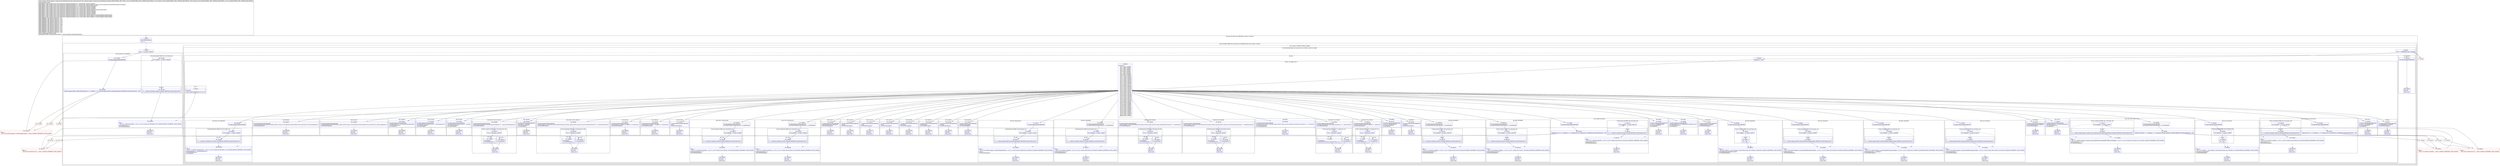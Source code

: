 digraph "CFG forandroid.support.v4.media.session.IMediaSession.Stub.onTransact(ILandroid\/os\/Parcel;Landroid\/os\/Parcel;I)Z" {
subgraph cluster_Region_1182749345 {
label = "R(2:0|(5:181|182|(1:187)|188|189)(1:(2:4|5)(2:179|180)))";
node [shape=record,color=blue];
Node_0 [shape=record,label="{0\:\ 0x0000|MTH_ENTER_BLOCK\l|? r1 = 0\l}"];
subgraph cluster_IfRegion_126417995 {
label = "IF [B:1:0x0004] THEN: R(5:181|182|(1:187)|188|189) ELSE: R(1:(2:4|5)(2:179|180))";
node [shape=record,color=blue];
Node_1 [shape=record,label="{1\:\ 0x0004|if (r4 == 51) goto L_0x042d\l}"];
subgraph cluster_Region_2105151607 {
label = "R(5:181|182|(1:187)|188|189)";
node [shape=record,color=blue];
Node_181 [shape=record,label="{181\:\ 0x042d|r5.enforceInterface(DESCRIPTOR)\l}"];
Node_182 [shape=record,label="{182\:\ 0x0436|android.support.p000v4.media.RatingCompat r4 = r5.readInt() != 0 ? android.support.p000v4.media.RatingCompat.CREATOR.createFromParcel(r5) : null\l}"];
subgraph cluster_IfRegion_1711595202 {
label = "IF [B:186:0x0446] THEN: R(1:187) ELSE: null";
node [shape=record,color=blue];
Node_186 [shape=record,label="{186\:\ 0x0446|if (r5.readInt() != 0) goto L_0x0448\l}"];
subgraph cluster_Region_747026738 {
label = "R(1:187)";
node [shape=record,color=blue];
Node_187 [shape=record,label="{187\:\ 0x0448|r1 = (android.os.Bundle) android.os.Bundle.CREATOR.createFromParcel(r5)\l}"];
}
}
Node_188 [shape=record,label="{188\:\ 0x0451|PHI: r1 \l  PHI: (r1v1 android.os.Bundle) = (r1v0 ?), (r1v43 ?) binds: [B:186:0x0446, B:187:0x0448] A[DONT_GENERATE, DONT_INLINE]\l|rateWithExtras(r4, r1)\lr6.writeNoException()\l}"];
Node_189 [shape=record,label="{189\:\ 0x0457|RETURN\l|return true\l}"];
}
subgraph cluster_Region_993001277 {
label = "R(1:(2:4|5)(2:179|180)) | ELSE_IF_CHAIN\l";
node [shape=record,color=blue];
subgraph cluster_IfRegion_684253199 {
label = "IF [B:3:0x0009] THEN: R(2:4|5) ELSE: R(2:179|180) | ELSE_IF_CHAIN\l";
node [shape=record,color=blue];
Node_3 [shape=record,label="{3\:\ 0x0009|if (r4 != 1598968902) goto L_0x000b\l}"];
subgraph cluster_Region_1462304630 {
label = "R(2:4|5)";
node [shape=record,color=blue];
Node_4 [shape=record,label="{4\:\ 0x000b|boolean r0 = false\l}"];
subgraph cluster_SwitchRegion_1751268345 {
label = "Switch: 48, default: R(1:7)";
node [shape=record,color=blue];
Node_5 [shape=record,label="{5\:\ 0x000c|switch(r4) \{\l    case 1: goto L_0x03f8;\l    case 2: goto L_0x03d9;\l    case 3: goto L_0x03c5;\l    case 4: goto L_0x03b1;\l    case 5: goto L_0x03a1;\l    case 6: goto L_0x0391;\l    case 7: goto L_0x0381;\l    case 8: goto L_0x0368;\l    case 9: goto L_0x0358;\l    case 10: goto L_0x033f;\l    case 11: goto L_0x0327;\l    case 12: goto L_0x030f;\l    case 13: goto L_0x0303;\l    case 14: goto L_0x02e4;\l    case 15: goto L_0x02c5;\l    case 16: goto L_0x029a;\l    case 17: goto L_0x028a;\l    case 18: goto L_0x027e;\l    case 19: goto L_0x0272;\l    case 20: goto L_0x0266;\l    case 21: goto L_0x025a;\l    case 22: goto L_0x024e;\l    case 23: goto L_0x0242;\l    case 24: goto L_0x0232;\l    case 25: goto L_0x0217;\l    case 26: goto L_0x01f8;\l    case 27: goto L_0x01df;\l    case 28: goto L_0x01c6;\l    case 29: goto L_0x01b6;\l    case 30: goto L_0x019d;\l    case 31: goto L_0x0184;\l    case 32: goto L_0x0174;\l    case 33: goto L_0x0168;\l    case 34: goto L_0x0149;\l    case 35: goto L_0x012a;\l    case 36: goto L_0x00ff;\l    case 37: goto L_0x00ef;\l    case 38: goto L_0x00df;\l    case 39: goto L_0x00cf;\l    case 40: goto L_0x00bc;\l    case 41: goto L_0x00a1;\l    case 42: goto L_0x0082;\l    case 43: goto L_0x0067;\l    case 44: goto L_0x0057;\l    case 45: goto L_0x0047;\l    case 46: goto L_0x0034;\l    case 47: goto L_0x0024;\l    case 48: goto L_0x0014;\l    default: goto L_0x000f;\l\}\l}"];
subgraph cluster_Region_358702540 {
label = "R(5:170|171|(1:176)|177|178)";
node [shape=record,color=blue];
Node_170 [shape=record,label="{170\:\ 0x03f8|r5.enforceInterface(DESCRIPTOR)\ljava.lang.String java.lang.String r4 = r5.readString()\l}"];
Node_171 [shape=record,label="{171\:\ 0x0405|android.os.Bundle r7 = r5.readInt() != 0 ? (android.os.Bundle) android.os.Bundle.CREATOR.createFromParcel(r5) : null\l}"];
subgraph cluster_IfRegion_684722937 {
label = "IF [B:175:0x0415] THEN: R(1:176) ELSE: null";
node [shape=record,color=blue];
Node_175 [shape=record,label="{175\:\ 0x0415|if (r5.readInt() != 0) goto L_0x0417\l}"];
subgraph cluster_Region_572082650 {
label = "R(1:176)";
node [shape=record,color=blue];
Node_176 [shape=record,label="{176\:\ 0x0417|r1 = android.support.p000v4.media.session.MediaSessionCompat.ResultReceiverWrapper.CREATOR.createFromParcel(r5)\l}"];
}
}
Node_177 [shape=record,label="{177\:\ 0x0420|PHI: r1 \l  PHI: (r1v4 android.support.v4.media.session.MediaSessionCompat$ResultReceiverWrapper) = (r1v0 ?), (r1v44 ?) binds: [B:175:0x0415, B:176:0x0417] A[DONT_GENERATE, DONT_INLINE]\l|sendCommand(r4, r7, r1)\lr6.writeNoException()\l}"];
Node_178 [shape=record,label="{178\:\ 0x0426|RETURN\l|return true\l}"];
}
subgraph cluster_Region_562558603 {
label = "R(4:165|(1:167)|168|169)";
node [shape=record,color=blue];
Node_165 [shape=record,label="{165\:\ 0x03d9|r5.enforceInterface(DESCRIPTOR)\l}"];
subgraph cluster_IfRegion_1816317641 {
label = "IF [B:166:0x03e2] THEN: R(1:167) ELSE: null";
node [shape=record,color=blue];
Node_166 [shape=record,label="{166\:\ 0x03e2|if (r5.readInt() != 0) goto L_0x03e4\l}"];
subgraph cluster_Region_1833460469 {
label = "R(1:167)";
node [shape=record,color=blue];
Node_167 [shape=record,label="{167\:\ 0x03e4|r1 = (android.view.KeyEvent) android.view.KeyEvent.CREATOR.createFromParcel(r5)\l}"];
}
}
Node_168 [shape=record,label="{168\:\ 0x03ed|PHI: r1 \l  PHI: (r1v7 android.view.KeyEvent) = (r1v0 ?), (r1v45 ?) binds: [B:166:0x03e2, B:167:0x03e4] A[DONT_GENERATE, DONT_INLINE]\l|boolean boolean r4 = sendMediaButton(r1)\lr6.writeNoException()\lr6.writeInt(r4)\l}"];
Node_169 [shape=record,label="{169\:\ 0x03f7|RETURN\l|return true\l}"];
}
subgraph cluster_Region_56988630 {
label = "R(2:163|164)";
node [shape=record,color=blue];
Node_163 [shape=record,label="{163\:\ 0x03c5|r5.enforceInterface(DESCRIPTOR)\lregisterCallbackListener(android.support.p000v4.media.session.IMediaControllerCallback.Stub.asInterface(r5.readStrongBinder()))\lr6.writeNoException()\l}"];
Node_164 [shape=record,label="{164\:\ 0x03d8|RETURN\l|return true\l}"];
}
subgraph cluster_Region_2057424304 {
label = "R(2:161|162)";
node [shape=record,color=blue];
Node_161 [shape=record,label="{161\:\ 0x03b1|r5.enforceInterface(DESCRIPTOR)\lunregisterCallbackListener(android.support.p000v4.media.session.IMediaControllerCallback.Stub.asInterface(r5.readStrongBinder()))\lr6.writeNoException()\l}"];
Node_162 [shape=record,label="{162\:\ 0x03c4|RETURN\l|return true\l}"];
}
subgraph cluster_Region_596645123 {
label = "R(2:159|160)";
node [shape=record,color=blue];
Node_159 [shape=record,label="{159\:\ 0x03a1|r5.enforceInterface(DESCRIPTOR)\lboolean boolean r4 = isTransportControlEnabled()\lr6.writeNoException()\lr6.writeInt(r4)\l}"];
Node_160 [shape=record,label="{160\:\ 0x03b0|RETURN\l|return true\l}"];
}
subgraph cluster_Region_409955230 {
label = "R(2:157|158)";
node [shape=record,color=blue];
Node_157 [shape=record,label="{157\:\ 0x0391|r5.enforceInterface(DESCRIPTOR)\ljava.lang.String java.lang.String r4 = getPackageName()\lr6.writeNoException()\lr6.writeString(r4)\l}"];
Node_158 [shape=record,label="{158\:\ 0x03a0|RETURN\l|return true\l}"];
}
subgraph cluster_Region_1813463591 {
label = "R(2:155|156)";
node [shape=record,color=blue];
Node_155 [shape=record,label="{155\:\ 0x0381|r5.enforceInterface(DESCRIPTOR)\ljava.lang.String java.lang.String r4 = getTag()\lr6.writeNoException()\lr6.writeString(r4)\l}"];
Node_156 [shape=record,label="{156\:\ 0x0390|RETURN\l|return true\l}"];
}
subgraph cluster_Region_351309029 {
label = "R(3:150|(1:152)(1:153)|154)";
node [shape=record,color=blue];
Node_150 [shape=record,label="{150\:\ 0x0368|r5.enforceInterface(DESCRIPTOR)\landroid.app.PendingIntent android.app.PendingIntent r4 = getLaunchPendingIntent()\lr6.writeNoException()\l}"];
subgraph cluster_IfRegion_938191733 {
label = "IF [B:151:0x0374] THEN: R(1:152) ELSE: R(1:153)";
node [shape=record,color=blue];
Node_151 [shape=record,label="{151\:\ 0x0374|if (r4 != null) goto L_0x0376\l}"];
subgraph cluster_Region_1421546893 {
label = "R(1:152)";
node [shape=record,color=blue];
Node_152 [shape=record,label="{152\:\ 0x0376|r6.writeInt(1)\lr4.writeToParcel(r6, 1)\l}"];
}
subgraph cluster_Region_1385076703 {
label = "R(1:153)";
node [shape=record,color=blue];
Node_153 [shape=record,label="{153\:\ 0x037d|r6.writeInt(0)\l}"];
}
}
Node_154 [shape=record,label="{154\:\ 0x0380|RETURN\l|return true\l}"];
}
subgraph cluster_Region_40596295 {
label = "R(2:148|149)";
node [shape=record,color=blue];
Node_148 [shape=record,label="{148\:\ 0x0358|r5.enforceInterface(DESCRIPTOR)\llong long r4 = getFlags()\lr6.writeNoException()\lr6.writeLong(r4)\l}"];
Node_149 [shape=record,label="{149\:\ 0x0367|RETURN\l|return true\l}"];
}
subgraph cluster_Region_317472843 {
label = "R(3:143|(1:145)(1:146)|147)";
node [shape=record,color=blue];
Node_143 [shape=record,label="{143\:\ 0x033f|r5.enforceInterface(DESCRIPTOR)\landroid.support.v4.media.session.ParcelableVolumeInfo android.support.p000v4.media.session.ParcelableVolumeInfo r4 = getVolumeAttributes()\lr6.writeNoException()\l}"];
subgraph cluster_IfRegion_2025255264 {
label = "IF [B:144:0x034b] THEN: R(1:145) ELSE: R(1:146)";
node [shape=record,color=blue];
Node_144 [shape=record,label="{144\:\ 0x034b|if (r4 != null) goto L_0x034d\l}"];
subgraph cluster_Region_1957528710 {
label = "R(1:145)";
node [shape=record,color=blue];
Node_145 [shape=record,label="{145\:\ 0x034d|r6.writeInt(1)\lr4.writeToParcel(r6, 1)\l}"];
}
subgraph cluster_Region_683683777 {
label = "R(1:146)";
node [shape=record,color=blue];
Node_146 [shape=record,label="{146\:\ 0x0354|r6.writeInt(0)\l}"];
}
}
Node_147 [shape=record,label="{147\:\ 0x0357|RETURN\l|return true\l}"];
}
subgraph cluster_Region_127201836 {
label = "R(2:141|142)";
node [shape=record,color=blue];
Node_141 [shape=record,label="{141\:\ 0x0327|r5.enforceInterface(DESCRIPTOR)\ladjustVolume(r5.readInt(), r5.readInt(), r5.readString())\lr6.writeNoException()\l}"];
Node_142 [shape=record,label="{142\:\ 0x033e|RETURN\l|return true\l}"];
}
subgraph cluster_Region_1940677411 {
label = "R(2:139|140)";
node [shape=record,color=blue];
Node_139 [shape=record,label="{139\:\ 0x030f|r5.enforceInterface(DESCRIPTOR)\lsetVolumeTo(r5.readInt(), r5.readInt(), r5.readString())\lr6.writeNoException()\l}"];
Node_140 [shape=record,label="{140\:\ 0x0326|RETURN\l|return true\l}"];
}
subgraph cluster_Region_1438266086 {
label = "R(2:137|138)";
node [shape=record,color=blue];
Node_137 [shape=record,label="{137\:\ 0x0303|r5.enforceInterface(DESCRIPTOR)\lplay()\lr6.writeNoException()\l}"];
Node_138 [shape=record,label="{138\:\ 0x030e|RETURN\l|return true\l}"];
}
subgraph cluster_Region_1224062182 {
label = "R(4:132|(1:134)|135|136)";
node [shape=record,color=blue];
Node_132 [shape=record,label="{132\:\ 0x02e4|r5.enforceInterface(DESCRIPTOR)\ljava.lang.String java.lang.String r4 = r5.readString()\l}"];
subgraph cluster_IfRegion_2083365303 {
label = "IF [B:133:0x02f1] THEN: R(1:134) ELSE: null";
node [shape=record,color=blue];
Node_133 [shape=record,label="{133\:\ 0x02f1|if (r5.readInt() != 0) goto L_0x02f3\l}"];
subgraph cluster_Region_1360973735 {
label = "R(1:134)";
node [shape=record,color=blue];
Node_134 [shape=record,label="{134\:\ 0x02f3|r1 = (android.os.Bundle) android.os.Bundle.CREATOR.createFromParcel(r5)\l}"];
}
}
Node_135 [shape=record,label="{135\:\ 0x02fc|PHI: r1 \l  PHI: (r1v10 android.os.Bundle) = (r1v0 ?), (r1v46 ?) binds: [B:133:0x02f1, B:134:0x02f3] A[DONT_GENERATE, DONT_INLINE]\l|playFromMediaId(r4, r1)\lr6.writeNoException()\l}"];
Node_136 [shape=record,label="{136\:\ 0x0302|RETURN\l|return true\l}"];
}
subgraph cluster_Region_1696726055 {
label = "R(4:127|(1:129)|130|131)";
node [shape=record,color=blue];
Node_127 [shape=record,label="{127\:\ 0x02c5|r5.enforceInterface(DESCRIPTOR)\ljava.lang.String java.lang.String r4 = r5.readString()\l}"];
subgraph cluster_IfRegion_1544042892 {
label = "IF [B:128:0x02d2] THEN: R(1:129) ELSE: null";
node [shape=record,color=blue];
Node_128 [shape=record,label="{128\:\ 0x02d2|if (r5.readInt() != 0) goto L_0x02d4\l}"];
subgraph cluster_Region_1221108639 {
label = "R(1:129)";
node [shape=record,color=blue];
Node_129 [shape=record,label="{129\:\ 0x02d4|r1 = (android.os.Bundle) android.os.Bundle.CREATOR.createFromParcel(r5)\l}"];
}
}
Node_130 [shape=record,label="{130\:\ 0x02dd|PHI: r1 \l  PHI: (r1v13 android.os.Bundle) = (r1v0 ?), (r1v47 ?) binds: [B:128:0x02d2, B:129:0x02d4] A[DONT_GENERATE, DONT_INLINE]\l|playFromSearch(r4, r1)\lr6.writeNoException()\l}"];
Node_131 [shape=record,label="{131\:\ 0x02e3|RETURN\l|return true\l}"];
}
subgraph cluster_Region_2050052722 {
label = "R(5:118|119|(1:124)|125|126)";
node [shape=record,color=blue];
Node_118 [shape=record,label="{118\:\ 0x029a|r5.enforceInterface(DESCRIPTOR)\l}"];
Node_119 [shape=record,label="{119\:\ 0x02a3|android.net.Uri r4 = r5.readInt() != 0 ? (android.net.Uri) android.net.Uri.CREATOR.createFromParcel(r5) : null\l}"];
subgraph cluster_IfRegion_1286470741 {
label = "IF [B:123:0x02b3] THEN: R(1:124) ELSE: null";
node [shape=record,color=blue];
Node_123 [shape=record,label="{123\:\ 0x02b3|if (r5.readInt() != 0) goto L_0x02b5\l}"];
subgraph cluster_Region_553088197 {
label = "R(1:124)";
node [shape=record,color=blue];
Node_124 [shape=record,label="{124\:\ 0x02b5|r1 = (android.os.Bundle) android.os.Bundle.CREATOR.createFromParcel(r5)\l}"];
}
}
Node_125 [shape=record,label="{125\:\ 0x02be|PHI: r1 \l  PHI: (r1v16 android.os.Bundle) = (r1v0 ?), (r1v48 ?) binds: [B:123:0x02b3, B:124:0x02b5] A[DONT_GENERATE, DONT_INLINE]\l|playFromUri(r4, r1)\lr6.writeNoException()\l}"];
Node_126 [shape=record,label="{126\:\ 0x02c4|RETURN\l|return true\l}"];
}
subgraph cluster_Region_1208277540 {
label = "R(2:116|117)";
node [shape=record,color=blue];
Node_116 [shape=record,label="{116\:\ 0x028a|r5.enforceInterface(DESCRIPTOR)\lskipToQueueItem(r5.readLong())\lr6.writeNoException()\l}"];
Node_117 [shape=record,label="{117\:\ 0x0299|RETURN\l|return true\l}"];
}
subgraph cluster_Region_1496709770 {
label = "R(2:114|115)";
node [shape=record,color=blue];
Node_114 [shape=record,label="{114\:\ 0x027e|r5.enforceInterface(DESCRIPTOR)\lpause()\lr6.writeNoException()\l}"];
Node_115 [shape=record,label="{115\:\ 0x0289|RETURN\l|return true\l}"];
}
subgraph cluster_Region_1156349049 {
label = "R(2:112|113)";
node [shape=record,color=blue];
Node_112 [shape=record,label="{112\:\ 0x0272|r5.enforceInterface(DESCRIPTOR)\lstop()\lr6.writeNoException()\l}"];
Node_113 [shape=record,label="{113\:\ 0x027d|RETURN\l|return true\l}"];
}
subgraph cluster_Region_1736474597 {
label = "R(2:110|111)";
node [shape=record,color=blue];
Node_110 [shape=record,label="{110\:\ 0x0266|r5.enforceInterface(DESCRIPTOR)\lnext()\lr6.writeNoException()\l}"];
Node_111 [shape=record,label="{111\:\ 0x0271|RETURN\l|return true\l}"];
}
subgraph cluster_Region_163269835 {
label = "R(2:108|109)";
node [shape=record,color=blue];
Node_108 [shape=record,label="{108\:\ 0x025a|r5.enforceInterface(DESCRIPTOR)\lprevious()\lr6.writeNoException()\l}"];
Node_109 [shape=record,label="{109\:\ 0x0265|RETURN\l|return true\l}"];
}
subgraph cluster_Region_2133591772 {
label = "R(2:106|107)";
node [shape=record,color=blue];
Node_106 [shape=record,label="{106\:\ 0x024e|r5.enforceInterface(DESCRIPTOR)\lfastForward()\lr6.writeNoException()\l}"];
Node_107 [shape=record,label="{107\:\ 0x0259|RETURN\l|return true\l}"];
}
subgraph cluster_Region_1485091572 {
label = "R(2:104|105)";
node [shape=record,color=blue];
Node_104 [shape=record,label="{104\:\ 0x0242|r5.enforceInterface(DESCRIPTOR)\lrewind()\lr6.writeNoException()\l}"];
Node_105 [shape=record,label="{105\:\ 0x024d|RETURN\l|return true\l}"];
}
subgraph cluster_Region_1008697686 {
label = "R(2:102|103)";
node [shape=record,color=blue];
Node_102 [shape=record,label="{102\:\ 0x0232|r5.enforceInterface(DESCRIPTOR)\lseekTo(r5.readLong())\lr6.writeNoException()\l}"];
Node_103 [shape=record,label="{103\:\ 0x0241|RETURN\l|return true\l}"];
}
subgraph cluster_Region_1687994385 {
label = "R(4:97|(1:99)|100|101)";
node [shape=record,color=blue];
Node_97 [shape=record,label="{97\:\ 0x0217|r5.enforceInterface(DESCRIPTOR)\l}"];
subgraph cluster_IfRegion_1863405322 {
label = "IF [B:98:0x0220] THEN: R(1:99) ELSE: null";
node [shape=record,color=blue];
Node_98 [shape=record,label="{98\:\ 0x0220|if (r5.readInt() != 0) goto L_0x0222\l}"];
subgraph cluster_Region_235337188 {
label = "R(1:99)";
node [shape=record,color=blue];
Node_99 [shape=record,label="{99\:\ 0x0222|r1 = android.support.p000v4.media.RatingCompat.CREATOR.createFromParcel(r5)\l}"];
}
}
Node_100 [shape=record,label="{100\:\ 0x022b|PHI: r1 \l  PHI: (r1v19 android.support.v4.media.RatingCompat) = (r1v0 ?), (r1v49 ?) binds: [B:98:0x0220, B:99:0x0222] A[DONT_GENERATE, DONT_INLINE]\l|rate(r1)\lr6.writeNoException()\l}"];
Node_101 [shape=record,label="{101\:\ 0x0231|RETURN\l|return true\l}"];
}
subgraph cluster_Region_27986656 {
label = "R(4:92|(1:94)|95|96)";
node [shape=record,color=blue];
Node_92 [shape=record,label="{92\:\ 0x01f8|r5.enforceInterface(DESCRIPTOR)\ljava.lang.String java.lang.String r4 = r5.readString()\l}"];
subgraph cluster_IfRegion_1880403666 {
label = "IF [B:93:0x0205] THEN: R(1:94) ELSE: null";
node [shape=record,color=blue];
Node_93 [shape=record,label="{93\:\ 0x0205|if (r5.readInt() != 0) goto L_0x0207\l}"];
subgraph cluster_Region_700604532 {
label = "R(1:94)";
node [shape=record,color=blue];
Node_94 [shape=record,label="{94\:\ 0x0207|r1 = (android.os.Bundle) android.os.Bundle.CREATOR.createFromParcel(r5)\l}"];
}
}
Node_95 [shape=record,label="{95\:\ 0x0210|PHI: r1 \l  PHI: (r1v22 android.os.Bundle) = (r1v0 ?), (r1v50 ?) binds: [B:93:0x0205, B:94:0x0207] A[DONT_GENERATE, DONT_INLINE]\l|sendCustomAction(r4, r1)\lr6.writeNoException()\l}"];
Node_96 [shape=record,label="{96\:\ 0x0216|RETURN\l|return true\l}"];
}
subgraph cluster_Region_755310623 {
label = "R(3:87|(1:89)(1:90)|91)";
node [shape=record,color=blue];
Node_87 [shape=record,label="{87\:\ 0x01df|r5.enforceInterface(DESCRIPTOR)\landroid.support.v4.media.MediaMetadataCompat android.support.p000v4.media.MediaMetadataCompat r4 = getMetadata()\lr6.writeNoException()\l}"];
subgraph cluster_IfRegion_1570489324 {
label = "IF [B:88:0x01eb] THEN: R(1:89) ELSE: R(1:90)";
node [shape=record,color=blue];
Node_88 [shape=record,label="{88\:\ 0x01eb|if (r4 != null) goto L_0x01ed\l}"];
subgraph cluster_Region_317265102 {
label = "R(1:89)";
node [shape=record,color=blue];
Node_89 [shape=record,label="{89\:\ 0x01ed|r6.writeInt(1)\lr4.writeToParcel(r6, 1)\l}"];
}
subgraph cluster_Region_234533174 {
label = "R(1:90)";
node [shape=record,color=blue];
Node_90 [shape=record,label="{90\:\ 0x01f4|r6.writeInt(0)\l}"];
}
}
Node_91 [shape=record,label="{91\:\ 0x01f7|RETURN\l|return true\l}"];
}
subgraph cluster_Region_184040353 {
label = "R(3:82|(1:84)(1:85)|86)";
node [shape=record,color=blue];
Node_82 [shape=record,label="{82\:\ 0x01c6|r5.enforceInterface(DESCRIPTOR)\landroid.support.v4.media.session.PlaybackStateCompat android.support.p000v4.media.session.PlaybackStateCompat r4 = getPlaybackState()\lr6.writeNoException()\l}"];
subgraph cluster_IfRegion_242870073 {
label = "IF [B:83:0x01d2] THEN: R(1:84) ELSE: R(1:85)";
node [shape=record,color=blue];
Node_83 [shape=record,label="{83\:\ 0x01d2|if (r4 != null) goto L_0x01d4\l}"];
subgraph cluster_Region_234803641 {
label = "R(1:84)";
node [shape=record,color=blue];
Node_84 [shape=record,label="{84\:\ 0x01d4|r6.writeInt(1)\lr4.writeToParcel(r6, 1)\l}"];
}
subgraph cluster_Region_1294963950 {
label = "R(1:85)";
node [shape=record,color=blue];
Node_85 [shape=record,label="{85\:\ 0x01db|r6.writeInt(0)\l}"];
}
}
Node_86 [shape=record,label="{86\:\ 0x01de|RETURN\l|return true\l}"];
}
subgraph cluster_Region_1466690476 {
label = "R(2:80|81)";
node [shape=record,color=blue];
Node_80 [shape=record,label="{80\:\ 0x01b6|r5.enforceInterface(DESCRIPTOR)\ljava.util.List java.util.List\<android.support.p000v4.media.session.MediaSessionCompat.QueueItem\> r4 = getQueue()\lr6.writeNoException()\lr6.writeTypedList(r4)\l}"];
Node_81 [shape=record,label="{81\:\ 0x01c5|RETURN\l|return true\l}"];
}
subgraph cluster_Region_478541779 {
label = "R(3:75|(1:77)(1:78)|79)";
node [shape=record,color=blue];
Node_75 [shape=record,label="{75\:\ 0x019d|r5.enforceInterface(DESCRIPTOR)\ljava.lang.CharSequence java.lang.CharSequence r4 = getQueueTitle()\lr6.writeNoException()\l}"];
subgraph cluster_IfRegion_1568967509 {
label = "IF [B:76:0x01a9] THEN: R(1:77) ELSE: R(1:78)";
node [shape=record,color=blue];
Node_76 [shape=record,label="{76\:\ 0x01a9|if (r4 != null) goto L_0x01ab\l}"];
subgraph cluster_Region_646773317 {
label = "R(1:77)";
node [shape=record,color=blue];
Node_77 [shape=record,label="{77\:\ 0x01ab|r6.writeInt(1)\landroid.text.TextUtils.writeToParcel(r4, r6, 1)\l}"];
}
subgraph cluster_Region_673446750 {
label = "R(1:78)";
node [shape=record,color=blue];
Node_78 [shape=record,label="{78\:\ 0x01b2|r6.writeInt(0)\l}"];
}
}
Node_79 [shape=record,label="{79\:\ 0x01b5|RETURN\l|return true\l}"];
}
subgraph cluster_Region_783438771 {
label = "R(3:70|(1:72)(1:73)|74)";
node [shape=record,color=blue];
Node_70 [shape=record,label="{70\:\ 0x0184|r5.enforceInterface(DESCRIPTOR)\landroid.os.Bundle android.os.Bundle r4 = getExtras()\lr6.writeNoException()\l}"];
subgraph cluster_IfRegion_490345177 {
label = "IF [B:71:0x0190] THEN: R(1:72) ELSE: R(1:73)";
node [shape=record,color=blue];
Node_71 [shape=record,label="{71\:\ 0x0190|if (r4 != null) goto L_0x0192\l}"];
subgraph cluster_Region_1679682568 {
label = "R(1:72)";
node [shape=record,color=blue];
Node_72 [shape=record,label="{72\:\ 0x0192|r6.writeInt(1)\lr4.writeToParcel(r6, 1)\l}"];
}
subgraph cluster_Region_2098508470 {
label = "R(1:73)";
node [shape=record,color=blue];
Node_73 [shape=record,label="{73\:\ 0x0199|r6.writeInt(0)\l}"];
}
}
Node_74 [shape=record,label="{74\:\ 0x019c|RETURN\l|return true\l}"];
}
subgraph cluster_Region_629308444 {
label = "R(2:68|69)";
node [shape=record,color=blue];
Node_68 [shape=record,label="{68\:\ 0x0174|r5.enforceInterface(DESCRIPTOR)\lint int r4 = getRatingType()\lr6.writeNoException()\lr6.writeInt(r4)\l}"];
Node_69 [shape=record,label="{69\:\ 0x0183|RETURN\l|return true\l}"];
}
subgraph cluster_Region_633331491 {
label = "R(2:66|67)";
node [shape=record,color=blue];
Node_66 [shape=record,label="{66\:\ 0x0168|r5.enforceInterface(DESCRIPTOR)\lprepare()\lr6.writeNoException()\l}"];
Node_67 [shape=record,label="{67\:\ 0x0173|RETURN\l|return true\l}"];
}
subgraph cluster_Region_1803623990 {
label = "R(4:61|(1:63)|64|65)";
node [shape=record,color=blue];
Node_61 [shape=record,label="{61\:\ 0x0149|r5.enforceInterface(DESCRIPTOR)\ljava.lang.String java.lang.String r4 = r5.readString()\l}"];
subgraph cluster_IfRegion_344373150 {
label = "IF [B:62:0x0156] THEN: R(1:63) ELSE: null";
node [shape=record,color=blue];
Node_62 [shape=record,label="{62\:\ 0x0156|if (r5.readInt() != 0) goto L_0x0158\l}"];
subgraph cluster_Region_614201992 {
label = "R(1:63)";
node [shape=record,color=blue];
Node_63 [shape=record,label="{63\:\ 0x0158|r1 = (android.os.Bundle) android.os.Bundle.CREATOR.createFromParcel(r5)\l}"];
}
}
Node_64 [shape=record,label="{64\:\ 0x0161|PHI: r1 \l  PHI: (r1v25 android.os.Bundle) = (r1v0 ?), (r1v51 ?) binds: [B:62:0x0156, B:63:0x0158] A[DONT_GENERATE, DONT_INLINE]\l|prepareFromMediaId(r4, r1)\lr6.writeNoException()\l}"];
Node_65 [shape=record,label="{65\:\ 0x0167|RETURN\l|return true\l}"];
}
subgraph cluster_Region_466842614 {
label = "R(4:56|(1:58)|59|60)";
node [shape=record,color=blue];
Node_56 [shape=record,label="{56\:\ 0x012a|r5.enforceInterface(DESCRIPTOR)\ljava.lang.String java.lang.String r4 = r5.readString()\l}"];
subgraph cluster_IfRegion_600332123 {
label = "IF [B:57:0x0137] THEN: R(1:58) ELSE: null";
node [shape=record,color=blue];
Node_57 [shape=record,label="{57\:\ 0x0137|if (r5.readInt() != 0) goto L_0x0139\l}"];
subgraph cluster_Region_1070723970 {
label = "R(1:58)";
node [shape=record,color=blue];
Node_58 [shape=record,label="{58\:\ 0x0139|r1 = (android.os.Bundle) android.os.Bundle.CREATOR.createFromParcel(r5)\l}"];
}
}
Node_59 [shape=record,label="{59\:\ 0x0142|PHI: r1 \l  PHI: (r1v28 android.os.Bundle) = (r1v0 ?), (r1v52 ?) binds: [B:57:0x0137, B:58:0x0139] A[DONT_GENERATE, DONT_INLINE]\l|prepareFromSearch(r4, r1)\lr6.writeNoException()\l}"];
Node_60 [shape=record,label="{60\:\ 0x0148|RETURN\l|return true\l}"];
}
subgraph cluster_Region_424522965 {
label = "R(5:47|48|(1:53)|54|55)";
node [shape=record,color=blue];
Node_47 [shape=record,label="{47\:\ 0x00ff|r5.enforceInterface(DESCRIPTOR)\l}"];
Node_48 [shape=record,label="{48\:\ 0x0108|android.net.Uri r4 = r5.readInt() != 0 ? (android.net.Uri) android.net.Uri.CREATOR.createFromParcel(r5) : null\l}"];
subgraph cluster_IfRegion_2064765078 {
label = "IF [B:52:0x0118] THEN: R(1:53) ELSE: null";
node [shape=record,color=blue];
Node_52 [shape=record,label="{52\:\ 0x0118|if (r5.readInt() != 0) goto L_0x011a\l}"];
subgraph cluster_Region_104958025 {
label = "R(1:53)";
node [shape=record,color=blue];
Node_53 [shape=record,label="{53\:\ 0x011a|r1 = (android.os.Bundle) android.os.Bundle.CREATOR.createFromParcel(r5)\l}"];
}
}
Node_54 [shape=record,label="{54\:\ 0x0123|PHI: r1 \l  PHI: (r1v31 android.os.Bundle) = (r1v0 ?), (r1v53 ?) binds: [B:52:0x0118, B:53:0x011a] A[DONT_GENERATE, DONT_INLINE]\l|prepareFromUri(r4, r1)\lr6.writeNoException()\l}"];
Node_55 [shape=record,label="{55\:\ 0x0129|RETURN\l|return true\l}"];
}
subgraph cluster_Region_428973268 {
label = "R(2:45|46)";
node [shape=record,color=blue];
Node_45 [shape=record,label="{45\:\ 0x00ef|r5.enforceInterface(DESCRIPTOR)\lint int r4 = getRepeatMode()\lr6.writeNoException()\lr6.writeInt(r4)\l}"];
Node_46 [shape=record,label="{46\:\ 0x00fe|RETURN\l|return true\l}"];
}
subgraph cluster_Region_1425074661 {
label = "R(2:43|44)";
node [shape=record,color=blue];
Node_43 [shape=record,label="{43\:\ 0x00df|r5.enforceInterface(DESCRIPTOR)\lboolean boolean r4 = isShuffleModeEnabledRemoved()\lr6.writeNoException()\lr6.writeInt(r4)\l}"];
Node_44 [shape=record,label="{44\:\ 0x00ee|RETURN\l|return true\l}"];
}
subgraph cluster_Region_546070032 {
label = "R(2:41|42)";
node [shape=record,color=blue];
Node_41 [shape=record,label="{41\:\ 0x00cf|r5.enforceInterface(DESCRIPTOR)\lsetRepeatMode(r5.readInt())\lr6.writeNoException()\l}"];
Node_42 [shape=record,label="{42\:\ 0x00de|RETURN\l|return true\l}"];
}
subgraph cluster_Region_834188946 {
label = "R(4:36|(1:38)|39|40)";
node [shape=record,color=blue];
Node_36 [shape=record,label="{36\:\ 0x00bc|r5.enforceInterface(DESCRIPTOR)\l}"];
subgraph cluster_IfRegion_18298840 {
label = "IF [B:37:0x00c5] THEN: R(1:38) ELSE: null";
node [shape=record,color=blue];
Node_37 [shape=record,label="{37\:\ 0x00c5|if (r5.readInt() != 0) goto L_0x00c7\l}"];
subgraph cluster_Region_1439360100 {
label = "R(1:38)";
node [shape=record,color=blue];
Node_38 [shape=record,label="{38\:\ 0x00c7|r0 = true\l}"];
}
}
Node_39 [shape=record,label="{39\:\ 0x00c8|PHI: r0 \l  PHI: (r0v5 boolean) = (r0v2 boolean), (r0v6 boolean) binds: [B:37:0x00c5, B:38:0x00c7] A[DONT_GENERATE, DONT_INLINE]\l|setShuffleModeEnabledRemoved(r0)\lr6.writeNoException()\l}"];
Node_40 [shape=record,label="{40\:\ 0x00ce|RETURN\l|return true\l}"];
}
subgraph cluster_Region_1080578326 {
label = "R(4:31|(1:33)|34|35)";
node [shape=record,color=blue];
Node_31 [shape=record,label="{31\:\ 0x00a1|r5.enforceInterface(DESCRIPTOR)\l}"];
subgraph cluster_IfRegion_1610926638 {
label = "IF [B:32:0x00aa] THEN: R(1:33) ELSE: null";
node [shape=record,color=blue];
Node_32 [shape=record,label="{32\:\ 0x00aa|if (r5.readInt() != 0) goto L_0x00ac\l}"];
subgraph cluster_Region_1010469173 {
label = "R(1:33)";
node [shape=record,color=blue];
Node_33 [shape=record,label="{33\:\ 0x00ac|r1 = android.support.p000v4.media.MediaDescriptionCompat.CREATOR.createFromParcel(r5)\l}"];
}
}
Node_34 [shape=record,label="{34\:\ 0x00b5|PHI: r1 \l  PHI: (r1v34 android.support.v4.media.MediaDescriptionCompat) = (r1v0 ?), (r1v54 ?) binds: [B:32:0x00aa, B:33:0x00ac] A[DONT_GENERATE, DONT_INLINE]\l|addQueueItem(r1)\lr6.writeNoException()\l}"];
Node_35 [shape=record,label="{35\:\ 0x00bb|RETURN\l|return true\l}"];
}
subgraph cluster_Region_595298179 {
label = "R(4:26|(1:28)|29|30)";
node [shape=record,color=blue];
Node_26 [shape=record,label="{26\:\ 0x0082|r5.enforceInterface(DESCRIPTOR)\l}"];
subgraph cluster_IfRegion_358888408 {
label = "IF [B:27:0x008b] THEN: R(1:28) ELSE: null";
node [shape=record,color=blue];
Node_27 [shape=record,label="{27\:\ 0x008b|if (r5.readInt() != 0) goto L_0x008d\l}"];
subgraph cluster_Region_1200515968 {
label = "R(1:28)";
node [shape=record,color=blue];
Node_28 [shape=record,label="{28\:\ 0x008d|r1 = android.support.p000v4.media.MediaDescriptionCompat.CREATOR.createFromParcel(r5)\l}"];
}
}
Node_29 [shape=record,label="{29\:\ 0x0096|PHI: r1 \l  PHI: (r1v37 android.support.v4.media.MediaDescriptionCompat) = (r1v0 ?), (r1v55 ?) binds: [B:27:0x008b, B:28:0x008d] A[DONT_GENERATE, DONT_INLINE]\l|addQueueItemAt(r1, r5.readInt())\lr6.writeNoException()\l}"];
Node_30 [shape=record,label="{30\:\ 0x00a0|RETURN\l|return true\l}"];
}
subgraph cluster_Region_590810329 {
label = "R(4:21|(1:23)|24|25)";
node [shape=record,color=blue];
Node_21 [shape=record,label="{21\:\ 0x0067|r5.enforceInterface(DESCRIPTOR)\l}"];
subgraph cluster_IfRegion_1473938362 {
label = "IF [B:22:0x0070] THEN: R(1:23) ELSE: null";
node [shape=record,color=blue];
Node_22 [shape=record,label="{22\:\ 0x0070|if (r5.readInt() != 0) goto L_0x0072\l}"];
subgraph cluster_Region_2004077840 {
label = "R(1:23)";
node [shape=record,color=blue];
Node_23 [shape=record,label="{23\:\ 0x0072|r1 = android.support.p000v4.media.MediaDescriptionCompat.CREATOR.createFromParcel(r5)\l}"];
}
}
Node_24 [shape=record,label="{24\:\ 0x007b|PHI: r1 \l  PHI: (r1v40 android.support.v4.media.MediaDescriptionCompat) = (r1v0 ?), (r1v56 ?) binds: [B:22:0x0070, B:23:0x0072] A[DONT_GENERATE, DONT_INLINE]\l|removeQueueItem(r1)\lr6.writeNoException()\l}"];
Node_25 [shape=record,label="{25\:\ 0x0081|RETURN\l|return true\l}"];
}
subgraph cluster_Region_1875629934 {
label = "R(2:19|20)";
node [shape=record,color=blue];
Node_19 [shape=record,label="{19\:\ 0x0057|r5.enforceInterface(DESCRIPTOR)\lremoveQueueItemAt(r5.readInt())\lr6.writeNoException()\l}"];
Node_20 [shape=record,label="{20\:\ 0x0066|RETURN\l|return true\l}"];
}
subgraph cluster_Region_1602626271 {
label = "R(2:17|18)";
node [shape=record,color=blue];
Node_17 [shape=record,label="{17\:\ 0x0047|r5.enforceInterface(DESCRIPTOR)\lboolean boolean r4 = isCaptioningEnabled()\lr6.writeNoException()\lr6.writeInt(r4)\l}"];
Node_18 [shape=record,label="{18\:\ 0x0056|RETURN\l|return true\l}"];
}
subgraph cluster_Region_570113180 {
label = "R(4:12|(1:14)|15|16)";
node [shape=record,color=blue];
Node_12 [shape=record,label="{12\:\ 0x0034|r5.enforceInterface(DESCRIPTOR)\l}"];
subgraph cluster_IfRegion_702031107 {
label = "IF [B:13:0x003d] THEN: R(1:14) ELSE: null";
node [shape=record,color=blue];
Node_13 [shape=record,label="{13\:\ 0x003d|if (r5.readInt() != 0) goto L_0x003f\l}"];
subgraph cluster_Region_712124097 {
label = "R(1:14)";
node [shape=record,color=blue];
Node_14 [shape=record,label="{14\:\ 0x003f|r0 = true\l}"];
}
}
Node_15 [shape=record,label="{15\:\ 0x0040|PHI: r0 \l  PHI: (r0v7 boolean) = (r0v2 boolean), (r0v8 boolean) binds: [B:13:0x003d, B:14:0x003f] A[DONT_GENERATE, DONT_INLINE]\l|setCaptioningEnabled(r0)\lr6.writeNoException()\l}"];
Node_16 [shape=record,label="{16\:\ 0x0046|RETURN\l|return true\l}"];
}
subgraph cluster_Region_1775421359 {
label = "R(2:10|11)";
node [shape=record,color=blue];
Node_10 [shape=record,label="{10\:\ 0x0024|r5.enforceInterface(DESCRIPTOR)\lint int r4 = getShuffleMode()\lr6.writeNoException()\lr6.writeInt(r4)\l}"];
Node_11 [shape=record,label="{11\:\ 0x0033|RETURN\l|return true\l}"];
}
subgraph cluster_Region_496384275 {
label = "R(2:8|9)";
node [shape=record,color=blue];
Node_8 [shape=record,label="{8\:\ 0x0014|r5.enforceInterface(DESCRIPTOR)\lsetShuffleMode(r5.readInt())\lr6.writeNoException()\l}"];
Node_9 [shape=record,label="{9\:\ 0x0023|RETURN\l|return true\l}"];
}
subgraph cluster_Region_517123656 {
label = "R(1:7)";
node [shape=record,color=blue];
Node_7 [shape=record,label="{7\:\ 0x0013|RETURN\l|return super.onTransact(r4, r5, r6, r7)\l}"];
}
}
}
subgraph cluster_Region_789801563 {
label = "R(2:179|180)";
node [shape=record,color=blue];
Node_179 [shape=record,label="{179\:\ 0x0427|r6.writeString(DESCRIPTOR)\l}"];
Node_180 [shape=record,label="{180\:\ 0x042c|RETURN\l|return true\l}"];
}
}
}
}
}
Node_2 [shape=record,color=red,label="{2\:\ 0x0006}"];
Node_6 [shape=record,color=red,label="{6\:\ 0x000f}"];
Node_49 [shape=record,color=red,label="{49\:\ 0x010a}"];
Node_50 [shape=record,color=red,label="{50\:\ 0x0113}"];
Node_51 [shape=record,color=red,label="{51\:\ 0x0114|PHI: r4 \l  PHI: (r4v85 android.net.Uri) =  binds: [] A[DONT_GENERATE, DONT_INLINE]\l}"];
Node_120 [shape=record,color=red,label="{120\:\ 0x02a5}"];
Node_121 [shape=record,color=red,label="{121\:\ 0x02ae}"];
Node_122 [shape=record,color=red,label="{122\:\ 0x02af|PHI: r4 \l  PHI: (r4v45 android.net.Uri) =  binds: [] A[DONT_GENERATE, DONT_INLINE]\l}"];
Node_172 [shape=record,color=red,label="{172\:\ 0x0407}"];
Node_173 [shape=record,color=red,label="{173\:\ 0x0410}"];
Node_174 [shape=record,color=red,label="{174\:\ 0x0411|PHI: r7 \l  PHI: (r7v4 android.os.Bundle) =  binds: [] A[DONT_GENERATE, DONT_INLINE]\l}"];
Node_183 [shape=record,color=red,label="{183\:\ 0x0438}"];
Node_184 [shape=record,color=red,label="{184\:\ 0x0441}"];
Node_185 [shape=record,color=red,label="{185\:\ 0x0442|PHI: r4 \l  PHI: (r4v3 android.support.v4.media.RatingCompat) =  binds: [] A[DONT_GENERATE, DONT_INLINE]\l}"];
MethodNode[shape=record,label="{public boolean android.support.v4.media.session.IMediaSession.Stub.onTransact((r3v0 'this' android.support.v4.media.session.IMediaSession$Stub A[IMMUTABLE_TYPE, THIS]), (r4v0 int A[IMMUTABLE_TYPE, METHOD_ARGUMENT]), (r5v0 android.os.Parcel A[IMMUTABLE_TYPE, METHOD_ARGUMENT]), (r6v0 android.os.Parcel A[IMMUTABLE_TYPE, METHOD_ARGUMENT]), (r7v0 int A[IMMUTABLE_TYPE, METHOD_ARGUMENT]))  | INCONSISTENT_CODE\lJADX DEBUG: Multi\-variable search result rejected for TypeSearchVarInfo\{r1v1, resolved type: android.os.Bundle\}\lJADX DEBUG: Multi\-variable search result rejected for TypeSearchVarInfo\{r1v4, resolved type: android.support.v4.media.session.MediaSessionCompat$ResultReceiverWrapper\}\lJADX DEBUG: Multi\-variable search result rejected for TypeSearchVarInfo\{r1v7, resolved type: android.view.KeyEvent\}\lJADX DEBUG: Multi\-variable search result rejected for TypeSearchVarInfo\{r1v10, resolved type: android.os.Bundle\}\lJADX DEBUG: Multi\-variable search result rejected for TypeSearchVarInfo\{r1v13, resolved type: android.os.Bundle\}\lJADX DEBUG: Multi\-variable search result rejected for TypeSearchVarInfo\{r1v16, resolved type: android.os.Bundle\}\lJADX DEBUG: Multi\-variable search result rejected for TypeSearchVarInfo\{r1v19, resolved type: android.support.v4.media.RatingCompat\}\lJADX DEBUG: Multi\-variable search result rejected for TypeSearchVarInfo\{r1v22, resolved type: android.os.Bundle\}\lJADX DEBUG: Multi\-variable search result rejected for TypeSearchVarInfo\{r1v25, resolved type: android.os.Bundle\}\lJADX DEBUG: Multi\-variable search result rejected for TypeSearchVarInfo\{r1v28, resolved type: android.os.Bundle\}\lJADX DEBUG: Multi\-variable search result rejected for TypeSearchVarInfo\{r1v31, resolved type: android.os.Bundle\}\lJADX DEBUG: Multi\-variable search result rejected for TypeSearchVarInfo\{r1v34, resolved type: android.support.v4.media.MediaDescriptionCompat\}\lJADX DEBUG: Multi\-variable search result rejected for TypeSearchVarInfo\{r1v37, resolved type: android.support.v4.media.MediaDescriptionCompat\}\lJADX DEBUG: Multi\-variable search result rejected for TypeSearchVarInfo\{r1v40, resolved type: android.support.v4.media.MediaDescriptionCompat\}\lJADX WARNING: type inference failed for: r1v0\lJADX WARNING: type inference failed for: r1v43\lJADX WARNING: type inference failed for: r1v44\lJADX WARNING: type inference failed for: r1v45\lJADX WARNING: type inference failed for: r1v46\lJADX WARNING: type inference failed for: r1v47\lJADX WARNING: type inference failed for: r1v48\lJADX WARNING: type inference failed for: r1v49\lJADX WARNING: type inference failed for: r1v50\lJADX WARNING: type inference failed for: r1v51\lJADX WARNING: type inference failed for: r1v52\lJADX WARNING: type inference failed for: r1v53\lJADX WARNING: type inference failed for: r1v54\lJADX WARNING: type inference failed for: r1v55\lJADX WARNING: type inference failed for: r1v56\lMulti\-variable type inference failed\lAnnotation[SYSTEM, dalvik.annotation.Throws, \{value=[android.os.RemoteException]\}]\l}"];
MethodNode -> Node_0;
Node_0 -> Node_1;
Node_1 -> Node_2[style=dashed];
Node_1 -> Node_181;
Node_181 -> Node_182;
Node_182 -> Node_183;
Node_182 -> Node_184;
Node_186 -> Node_187;
Node_186 -> Node_188[style=dashed];
Node_187 -> Node_188;
Node_188 -> Node_189;
Node_3 -> Node_4;
Node_3 -> Node_179[style=dashed];
Node_4 -> Node_5;
Node_5 -> Node_6;
Node_5 -> Node_8;
Node_5 -> Node_10;
Node_5 -> Node_12;
Node_5 -> Node_17;
Node_5 -> Node_19;
Node_5 -> Node_21;
Node_5 -> Node_26;
Node_5 -> Node_31;
Node_5 -> Node_36;
Node_5 -> Node_41;
Node_5 -> Node_43;
Node_5 -> Node_45;
Node_5 -> Node_47;
Node_5 -> Node_56;
Node_5 -> Node_61;
Node_5 -> Node_66;
Node_5 -> Node_68;
Node_5 -> Node_70;
Node_5 -> Node_75;
Node_5 -> Node_80;
Node_5 -> Node_82;
Node_5 -> Node_87;
Node_5 -> Node_92;
Node_5 -> Node_97;
Node_5 -> Node_102;
Node_5 -> Node_104;
Node_5 -> Node_106;
Node_5 -> Node_108;
Node_5 -> Node_110;
Node_5 -> Node_112;
Node_5 -> Node_114;
Node_5 -> Node_116;
Node_5 -> Node_118;
Node_5 -> Node_127;
Node_5 -> Node_132;
Node_5 -> Node_137;
Node_5 -> Node_139;
Node_5 -> Node_141;
Node_5 -> Node_143;
Node_5 -> Node_148;
Node_5 -> Node_150;
Node_5 -> Node_155;
Node_5 -> Node_157;
Node_5 -> Node_159;
Node_5 -> Node_161;
Node_5 -> Node_163;
Node_5 -> Node_165;
Node_5 -> Node_170;
Node_170 -> Node_171;
Node_171 -> Node_172;
Node_171 -> Node_173;
Node_175 -> Node_176;
Node_175 -> Node_177[style=dashed];
Node_176 -> Node_177;
Node_177 -> Node_178;
Node_165 -> Node_166;
Node_166 -> Node_167;
Node_166 -> Node_168[style=dashed];
Node_167 -> Node_168;
Node_168 -> Node_169;
Node_163 -> Node_164;
Node_161 -> Node_162;
Node_159 -> Node_160;
Node_157 -> Node_158;
Node_155 -> Node_156;
Node_150 -> Node_151;
Node_151 -> Node_152;
Node_151 -> Node_153[style=dashed];
Node_152 -> Node_154;
Node_153 -> Node_154;
Node_148 -> Node_149;
Node_143 -> Node_144;
Node_144 -> Node_145;
Node_144 -> Node_146[style=dashed];
Node_145 -> Node_147;
Node_146 -> Node_147;
Node_141 -> Node_142;
Node_139 -> Node_140;
Node_137 -> Node_138;
Node_132 -> Node_133;
Node_133 -> Node_134;
Node_133 -> Node_135[style=dashed];
Node_134 -> Node_135;
Node_135 -> Node_136;
Node_127 -> Node_128;
Node_128 -> Node_129;
Node_128 -> Node_130[style=dashed];
Node_129 -> Node_130;
Node_130 -> Node_131;
Node_118 -> Node_119;
Node_119 -> Node_120;
Node_119 -> Node_121;
Node_123 -> Node_124;
Node_123 -> Node_125[style=dashed];
Node_124 -> Node_125;
Node_125 -> Node_126;
Node_116 -> Node_117;
Node_114 -> Node_115;
Node_112 -> Node_113;
Node_110 -> Node_111;
Node_108 -> Node_109;
Node_106 -> Node_107;
Node_104 -> Node_105;
Node_102 -> Node_103;
Node_97 -> Node_98;
Node_98 -> Node_99;
Node_98 -> Node_100[style=dashed];
Node_99 -> Node_100;
Node_100 -> Node_101;
Node_92 -> Node_93;
Node_93 -> Node_94;
Node_93 -> Node_95[style=dashed];
Node_94 -> Node_95;
Node_95 -> Node_96;
Node_87 -> Node_88;
Node_88 -> Node_89;
Node_88 -> Node_90[style=dashed];
Node_89 -> Node_91;
Node_90 -> Node_91;
Node_82 -> Node_83;
Node_83 -> Node_84;
Node_83 -> Node_85[style=dashed];
Node_84 -> Node_86;
Node_85 -> Node_86;
Node_80 -> Node_81;
Node_75 -> Node_76;
Node_76 -> Node_77;
Node_76 -> Node_78[style=dashed];
Node_77 -> Node_79;
Node_78 -> Node_79;
Node_70 -> Node_71;
Node_71 -> Node_72;
Node_71 -> Node_73[style=dashed];
Node_72 -> Node_74;
Node_73 -> Node_74;
Node_68 -> Node_69;
Node_66 -> Node_67;
Node_61 -> Node_62;
Node_62 -> Node_63;
Node_62 -> Node_64[style=dashed];
Node_63 -> Node_64;
Node_64 -> Node_65;
Node_56 -> Node_57;
Node_57 -> Node_58;
Node_57 -> Node_59[style=dashed];
Node_58 -> Node_59;
Node_59 -> Node_60;
Node_47 -> Node_48;
Node_48 -> Node_49;
Node_48 -> Node_50;
Node_52 -> Node_53;
Node_52 -> Node_54[style=dashed];
Node_53 -> Node_54;
Node_54 -> Node_55;
Node_45 -> Node_46;
Node_43 -> Node_44;
Node_41 -> Node_42;
Node_36 -> Node_37;
Node_37 -> Node_38;
Node_37 -> Node_39[style=dashed];
Node_38 -> Node_39;
Node_39 -> Node_40;
Node_31 -> Node_32;
Node_32 -> Node_33;
Node_32 -> Node_34[style=dashed];
Node_33 -> Node_34;
Node_34 -> Node_35;
Node_26 -> Node_27;
Node_27 -> Node_28;
Node_27 -> Node_29[style=dashed];
Node_28 -> Node_29;
Node_29 -> Node_30;
Node_21 -> Node_22;
Node_22 -> Node_23;
Node_22 -> Node_24[style=dashed];
Node_23 -> Node_24;
Node_24 -> Node_25;
Node_19 -> Node_20;
Node_17 -> Node_18;
Node_12 -> Node_13;
Node_13 -> Node_14;
Node_13 -> Node_15[style=dashed];
Node_14 -> Node_15;
Node_15 -> Node_16;
Node_10 -> Node_11;
Node_8 -> Node_9;
Node_179 -> Node_180;
Node_2 -> Node_3;
Node_6 -> Node_7;
Node_49 -> Node_51;
Node_50 -> Node_51;
Node_51 -> Node_52;
Node_120 -> Node_122;
Node_121 -> Node_122;
Node_122 -> Node_123;
Node_172 -> Node_174;
Node_173 -> Node_174;
Node_174 -> Node_175;
Node_183 -> Node_185;
Node_184 -> Node_185;
Node_185 -> Node_186;
}

